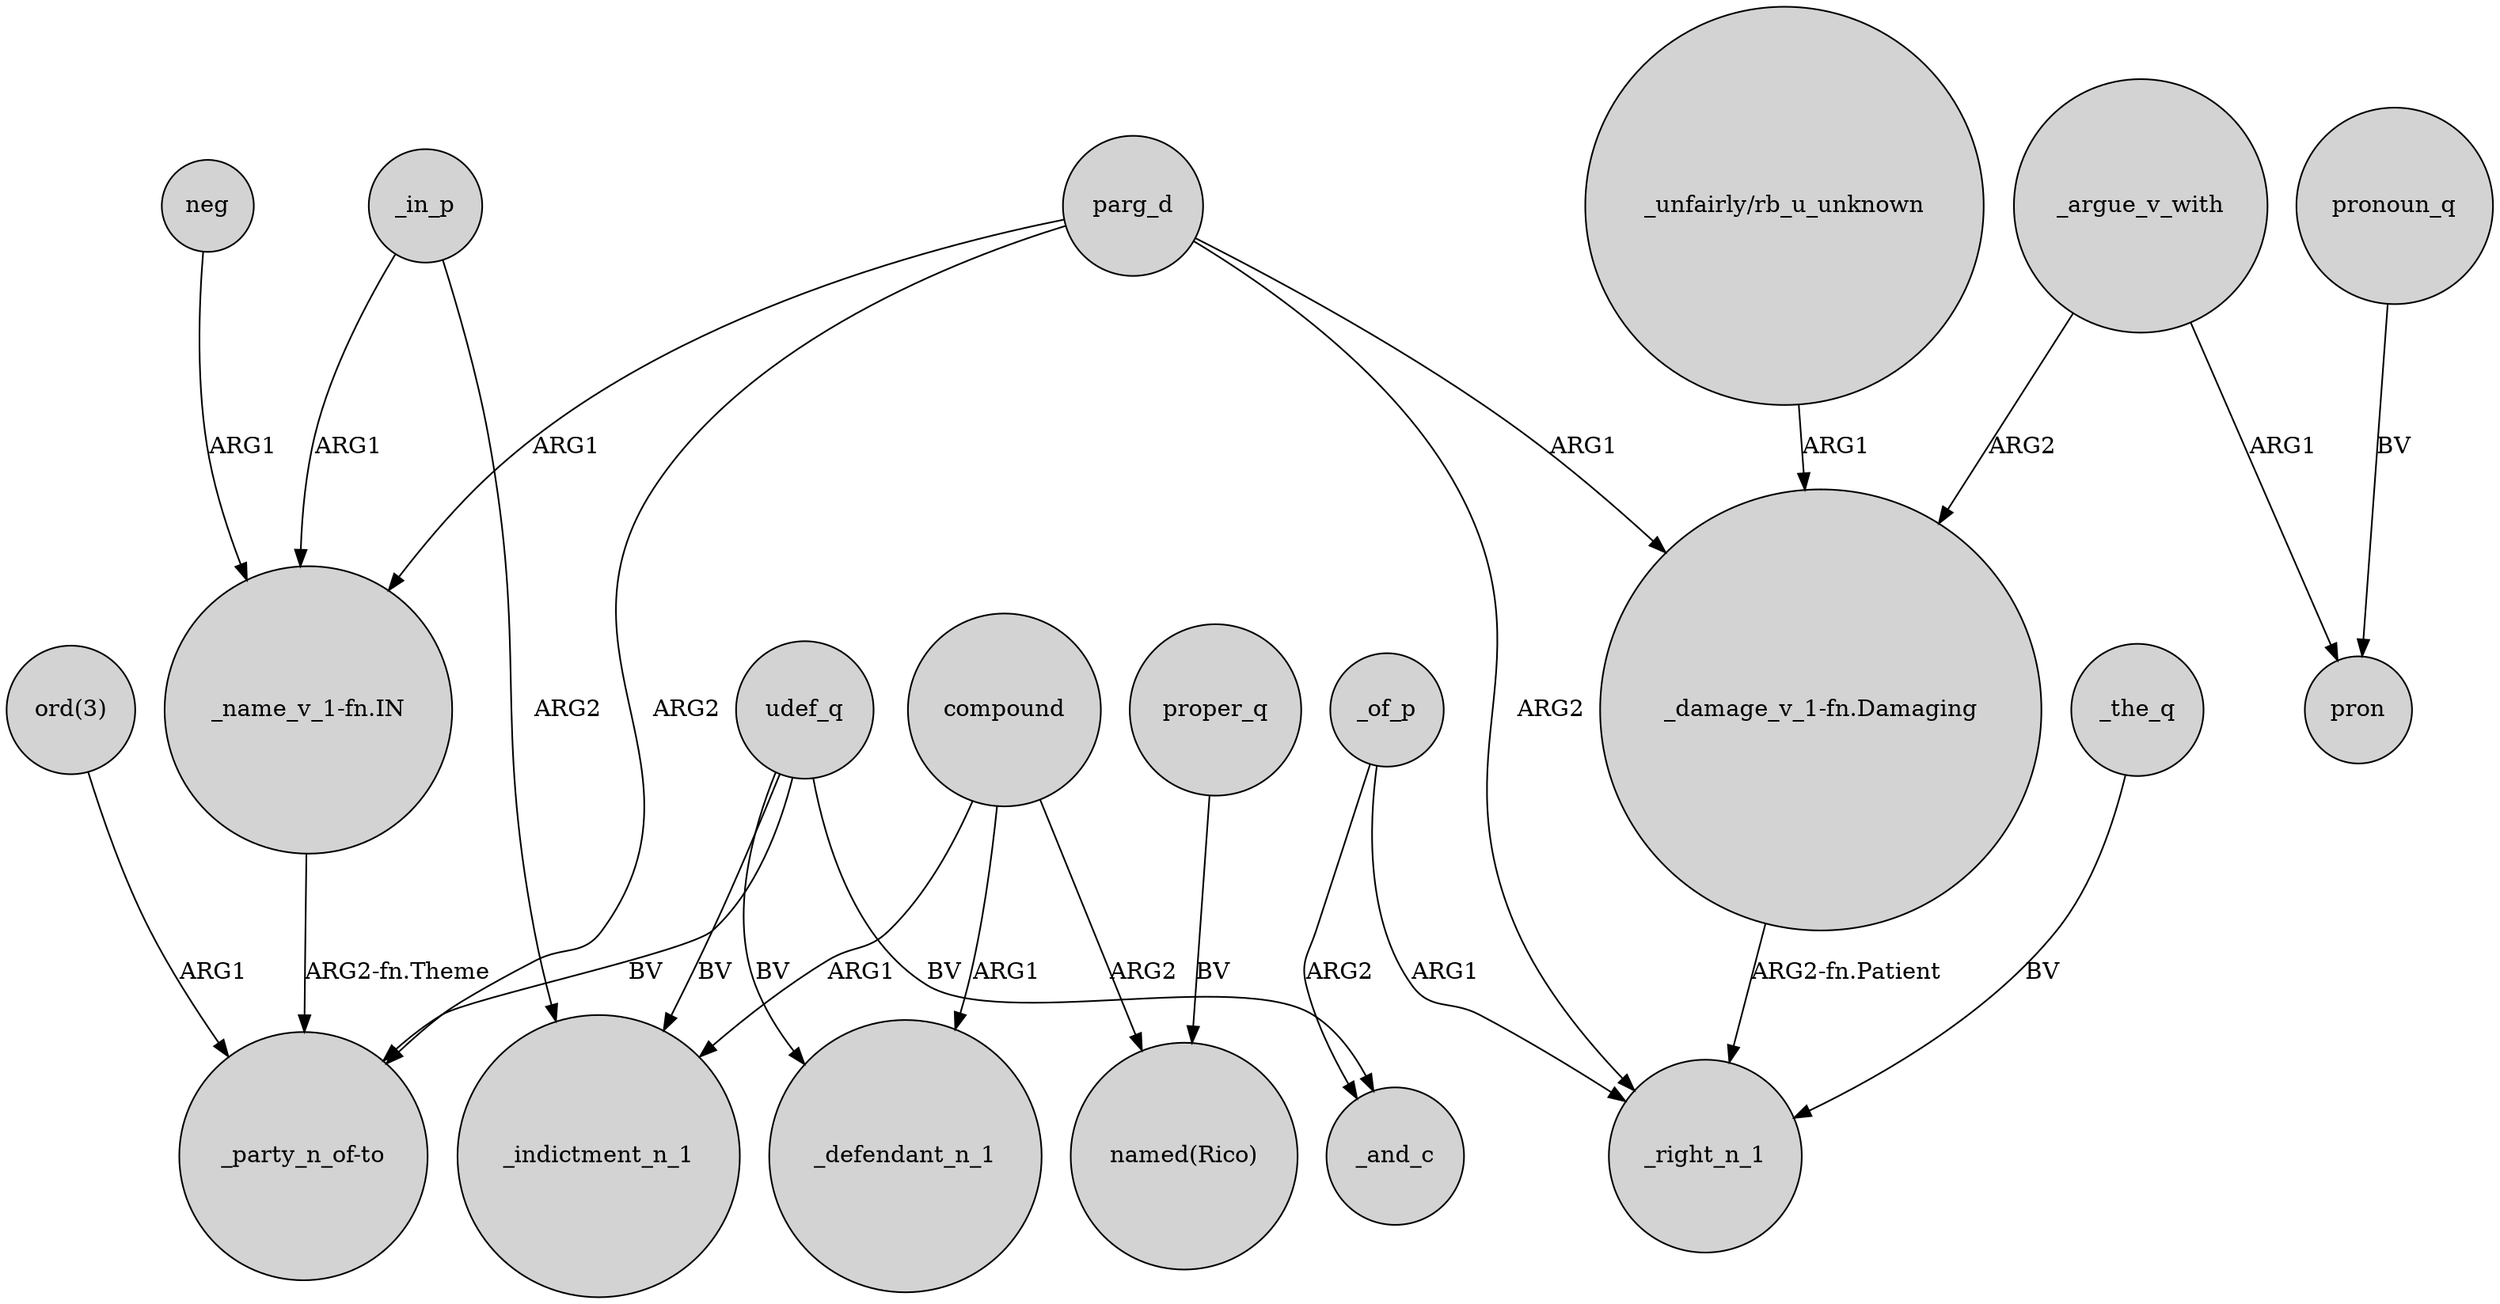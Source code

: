 digraph {
	node [shape=circle style=filled]
	_in_p -> "_name_v_1-fn.IN" [label=ARG1]
	proper_q -> "named(Rico)" [label=BV]
	compound -> "named(Rico)" [label=ARG2]
	compound -> _defendant_n_1 [label=ARG1]
	udef_q -> "_party_n_of-to" [label=BV]
	_of_p -> _and_c [label=ARG2]
	parg_d -> "_damage_v_1-fn.Damaging" [label=ARG1]
	_argue_v_with -> "_damage_v_1-fn.Damaging" [label=ARG2]
	_argue_v_with -> pron [label=ARG1]
	pronoun_q -> pron [label=BV]
	"_damage_v_1-fn.Damaging" -> _right_n_1 [label="ARG2-fn.Patient"]
	udef_q -> _indictment_n_1 [label=BV]
	"ord(3)" -> "_party_n_of-to" [label=ARG1]
	neg -> "_name_v_1-fn.IN" [label=ARG1]
	compound -> _indictment_n_1 [label=ARG1]
	parg_d -> _right_n_1 [label=ARG2]
	_of_p -> _right_n_1 [label=ARG1]
	_the_q -> _right_n_1 [label=BV]
	_in_p -> _indictment_n_1 [label=ARG2]
	parg_d -> "_party_n_of-to" [label=ARG2]
	udef_q -> _defendant_n_1 [label=BV]
	"_name_v_1-fn.IN" -> "_party_n_of-to" [label="ARG2-fn.Theme"]
	udef_q -> _and_c [label=BV]
	"_unfairly/rb_u_unknown" -> "_damage_v_1-fn.Damaging" [label=ARG1]
	parg_d -> "_name_v_1-fn.IN" [label=ARG1]
}
